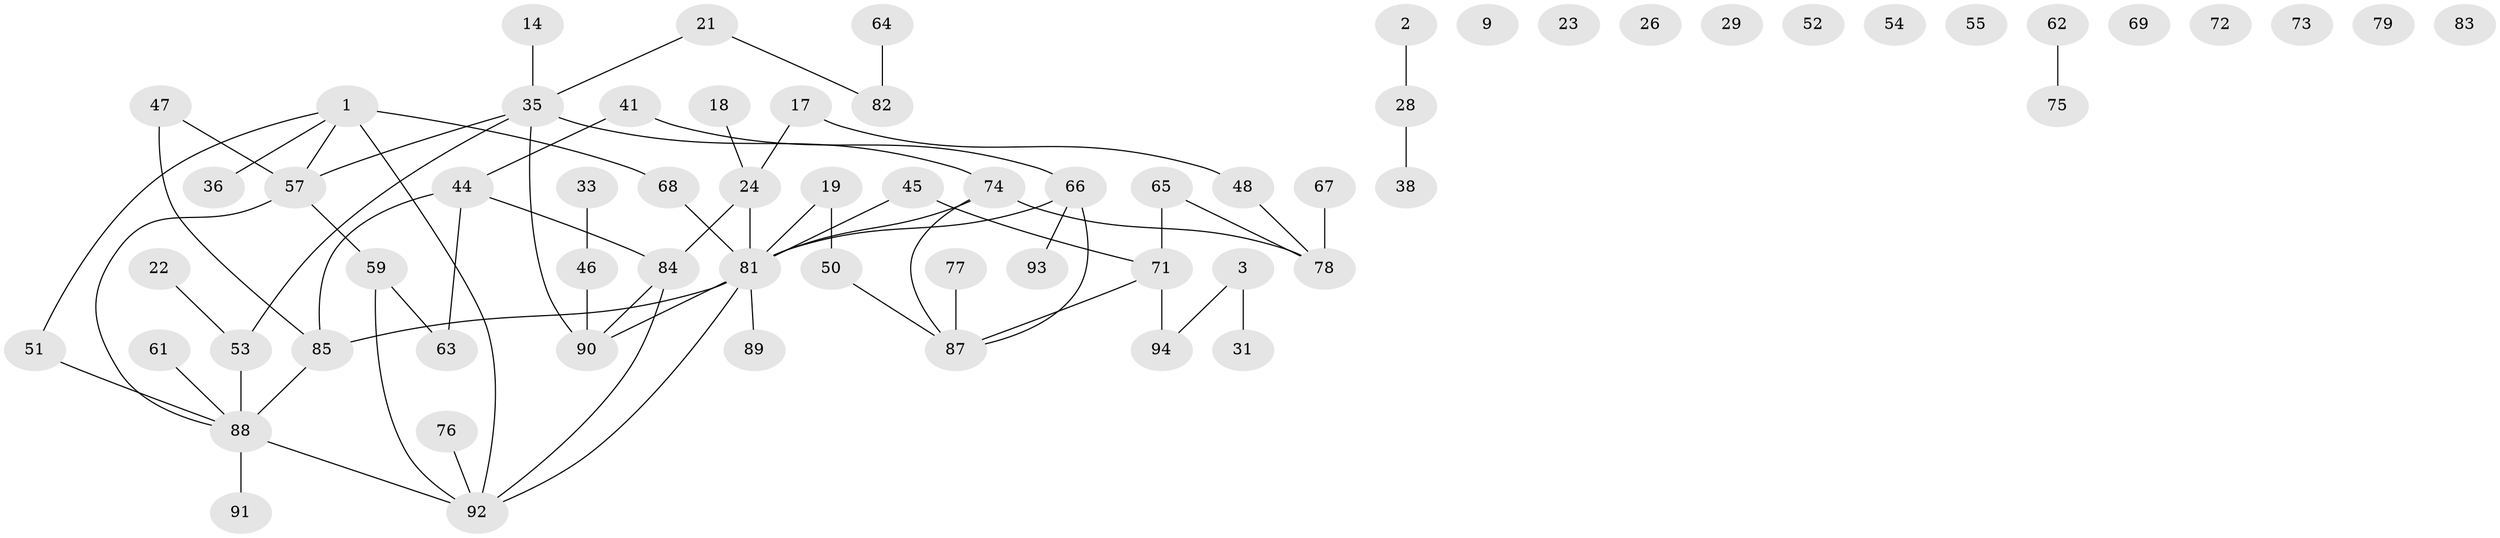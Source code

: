 // original degree distribution, {6: 0.010638297872340425, 1: 0.23404255319148937, 2: 0.20212765957446807, 5: 0.06382978723404255, 3: 0.18085106382978725, 8: 0.010638297872340425, 0: 0.1276595744680851, 4: 0.1595744680851064, 7: 0.010638297872340425}
// Generated by graph-tools (version 1.1) at 2025/43/03/04/25 21:43:56]
// undirected, 65 vertices, 69 edges
graph export_dot {
graph [start="1"]
  node [color=gray90,style=filled];
  1;
  2;
  3;
  9;
  14;
  17;
  18;
  19;
  21;
  22;
  23;
  24;
  26;
  28;
  29;
  31;
  33;
  35 [super="+16"];
  36;
  38;
  41;
  44 [super="+8"];
  45 [super="+5"];
  46;
  47;
  48 [super="+13"];
  50;
  51;
  52;
  53;
  54;
  55;
  57;
  59 [super="+43"];
  61;
  62;
  63;
  64;
  65;
  66 [super="+25+30"];
  67;
  68 [super="+58"];
  69;
  71;
  72;
  73;
  74;
  75;
  76;
  77;
  78;
  79;
  81 [super="+4+15+70"];
  82;
  83;
  84;
  85 [super="+49+60"];
  87 [super="+40"];
  88 [super="+32+80"];
  89;
  90 [super="+27"];
  91;
  92 [super="+86"];
  93;
  94;
  1 -- 36;
  1 -- 51;
  1 -- 57;
  1 -- 68 [weight=2];
  1 -- 92;
  2 -- 28;
  3 -- 31;
  3 -- 94;
  14 -- 35;
  17 -- 24;
  17 -- 48;
  18 -- 24;
  19 -- 50;
  19 -- 81;
  21 -- 82;
  21 -- 35;
  22 -- 53;
  24 -- 84;
  24 -- 81;
  28 -- 38;
  33 -- 46;
  35 -- 53;
  35 -- 74 [weight=2];
  35 -- 90;
  35 -- 57;
  41 -- 44;
  41 -- 66;
  44 -- 84;
  44 -- 85;
  44 -- 63;
  45 -- 71;
  45 -- 81 [weight=2];
  46 -- 90;
  47 -- 57;
  47 -- 85;
  48 -- 78;
  50 -- 87;
  51 -- 88 [weight=2];
  53 -- 88 [weight=2];
  57 -- 59;
  57 -- 88;
  59 -- 63;
  59 -- 92;
  61 -- 88;
  62 -- 75;
  64 -- 82;
  65 -- 71;
  65 -- 78;
  66 -- 93;
  66 -- 87;
  66 -- 81;
  67 -- 78;
  68 -- 81 [weight=2];
  71 -- 87;
  71 -- 94;
  74 -- 78;
  74 -- 81 [weight=3];
  74 -- 87;
  76 -- 92;
  77 -- 87;
  81 -- 90;
  81 -- 89;
  81 -- 85 [weight=3];
  81 -- 92 [weight=2];
  84 -- 92;
  84 -- 90;
  85 -- 88 [weight=2];
  88 -- 91;
  88 -- 92 [weight=2];
}
